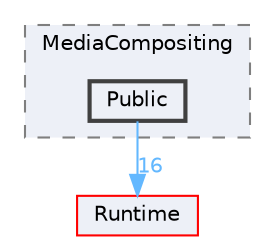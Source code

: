 digraph "Public"
{
 // INTERACTIVE_SVG=YES
 // LATEX_PDF_SIZE
  bgcolor="transparent";
  edge [fontname=Helvetica,fontsize=10,labelfontname=Helvetica,labelfontsize=10];
  node [fontname=Helvetica,fontsize=10,shape=box,height=0.2,width=0.4];
  compound=true
  subgraph clusterdir_07f170d182f6c9a301583ca777dda3f3 {
    graph [ bgcolor="#edf0f7", pencolor="grey50", label="MediaCompositing", fontname=Helvetica,fontsize=10 style="filled,dashed", URL="dir_07f170d182f6c9a301583ca777dda3f3.html",tooltip=""]
  dir_7a42250f5d71a0130ddbfd555d4b1c3c [label="Public", fillcolor="#edf0f7", color="grey25", style="filled,bold", URL="dir_7a42250f5d71a0130ddbfd555d4b1c3c.html",tooltip=""];
  }
  dir_7536b172fbd480bfd146a1b1acd6856b [label="Runtime", fillcolor="#edf0f7", color="red", style="filled", URL="dir_7536b172fbd480bfd146a1b1acd6856b.html",tooltip=""];
  dir_7a42250f5d71a0130ddbfd555d4b1c3c->dir_7536b172fbd480bfd146a1b1acd6856b [headlabel="16", labeldistance=1.5 headhref="dir_000833_000984.html" href="dir_000833_000984.html" color="steelblue1" fontcolor="steelblue1"];
}

